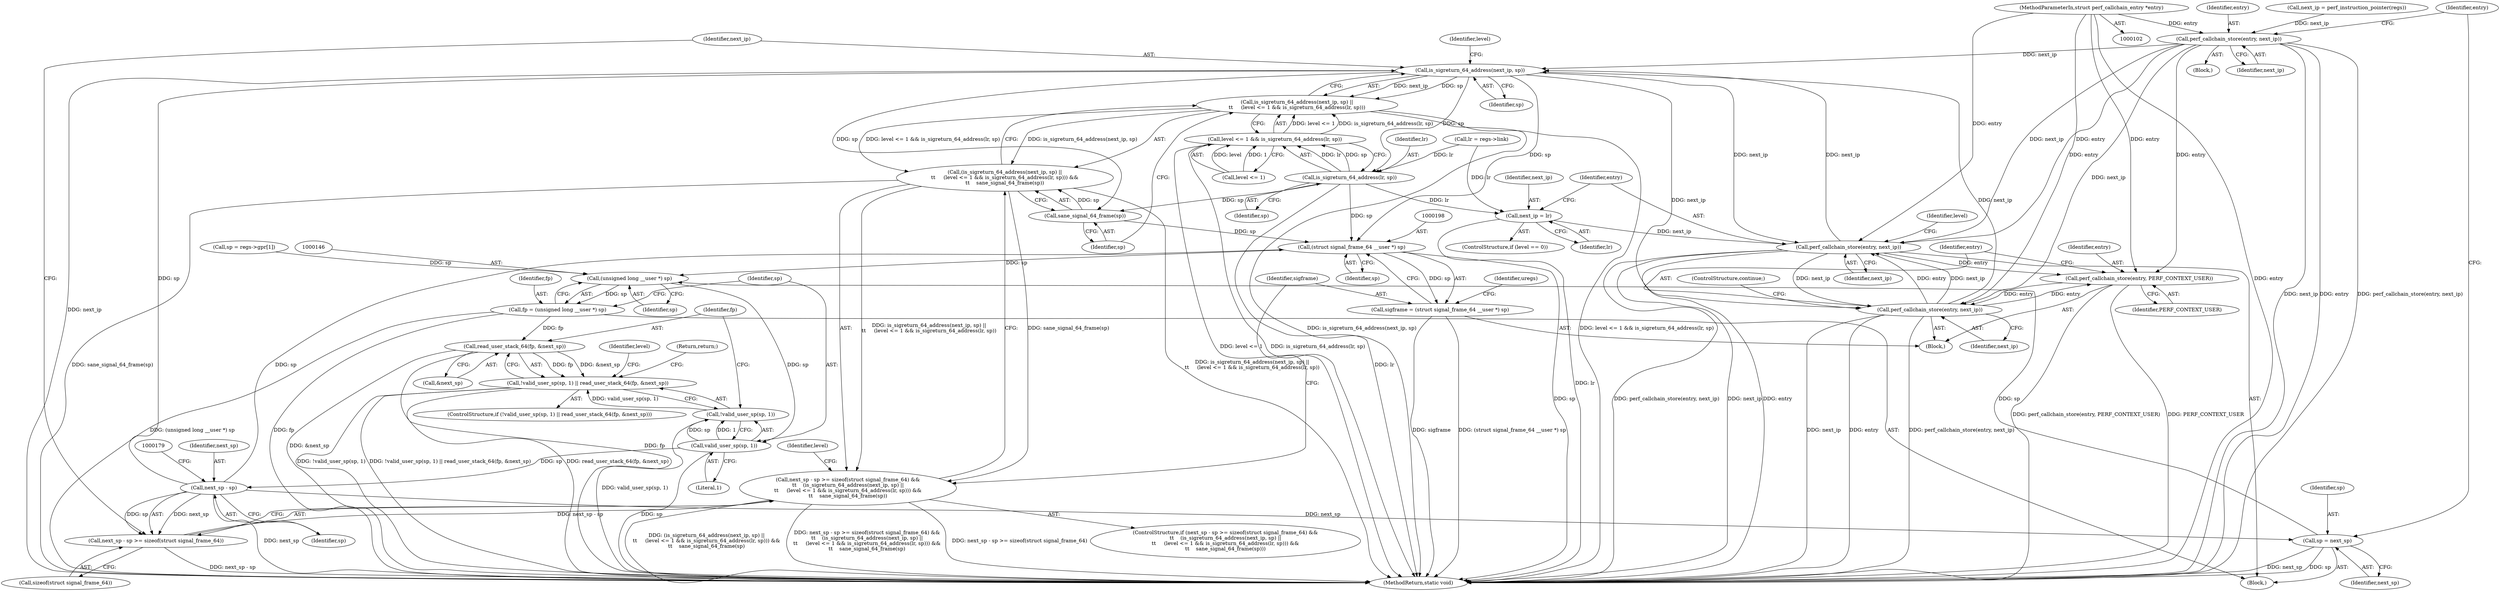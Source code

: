 digraph "0_linux_9a5cbce421a283e6aea3c4007f141735bf9da8c3@pointer" {
"1000103" [label="(MethodParameterIn,struct perf_callchain_entry *entry)"];
"1000133" [label="(Call,perf_callchain_store(entry, next_ip))"];
"1000182" [label="(Call,is_sigreturn_64_address(next_ip, sp))"];
"1000181" [label="(Call,is_sigreturn_64_address(next_ip, sp) ||\n\t\t     (level <= 1 && is_sigreturn_64_address(lr, sp)))"];
"1000180" [label="(Call,(is_sigreturn_64_address(next_ip, sp) ||\n\t\t     (level <= 1 && is_sigreturn_64_address(lr, sp))) &&\n\t\t    sane_signal_64_frame(sp))"];
"1000173" [label="(Call,next_sp - sp >= sizeof(struct signal_frame_64) &&\n\t\t    (is_sigreturn_64_address(next_ip, sp) ||\n\t\t     (level <= 1 && is_sigreturn_64_address(lr, sp))) &&\n\t\t    sane_signal_64_frame(sp))"];
"1000189" [label="(Call,is_sigreturn_64_address(lr, sp))"];
"1000185" [label="(Call,level <= 1 && is_sigreturn_64_address(lr, sp))"];
"1000192" [label="(Call,sane_signal_64_frame(sp))"];
"1000197" [label="(Call,(struct signal_frame_64 __user *) sp)"];
"1000145" [label="(Call,(unsigned long __user *) sp)"];
"1000143" [label="(Call,fp = (unsigned long __user *) sp)"];
"1000154" [label="(Call,read_user_stack_64(fp, &next_sp))"];
"1000149" [label="(Call,!valid_user_sp(sp, 1) || read_user_stack_64(fp, &next_sp))"];
"1000151" [label="(Call,valid_user_sp(sp, 1))"];
"1000150" [label="(Call,!valid_user_sp(sp, 1))"];
"1000175" [label="(Call,next_sp - sp)"];
"1000174" [label="(Call,next_sp - sp >= sizeof(struct signal_frame_64))"];
"1000256" [label="(Call,sp = next_sp)"];
"1000195" [label="(Call,sigframe = (struct signal_frame_64 __user *) sp)"];
"1000248" [label="(Call,next_ip = lr)"];
"1000251" [label="(Call,perf_callchain_store(entry, next_ip))"];
"1000237" [label="(Call,perf_callchain_store(entry, PERF_CONTEXT_USER))"];
"1000240" [label="(Call,perf_callchain_store(entry, next_ip))"];
"1000193" [label="(Identifier,sp)"];
"1000199" [label="(Identifier,sp)"];
"1000142" [label="(Block,)"];
"1000253" [label="(Identifier,next_ip)"];
"1000255" [label="(Identifier,level)"];
"1000183" [label="(Identifier,next_ip)"];
"1000175" [label="(Call,next_sp - sp)"];
"1000139" [label="(Identifier,entry)"];
"1000149" [label="(Call,!valid_user_sp(sp, 1) || read_user_stack_64(fp, &next_sp))"];
"1000246" [label="(Identifier,level)"];
"1000158" [label="(Return,return;)"];
"1000251" [label="(Call,perf_callchain_store(entry, next_ip))"];
"1000243" [label="(ControlStructure,continue;)"];
"1000244" [label="(ControlStructure,if (level == 0))"];
"1000172" [label="(ControlStructure,if (next_sp - sp >= sizeof(struct signal_frame_64) &&\n\t\t    (is_sigreturn_64_address(next_ip, sp) ||\n\t\t     (level <= 1 && is_sigreturn_64_address(lr, sp))) &&\n\t\t    sane_signal_64_frame(sp)))"];
"1000162" [label="(Identifier,level)"];
"1000105" [label="(Block,)"];
"1000258" [label="(Identifier,next_sp)"];
"1000156" [label="(Call,&next_sp)"];
"1000201" [label="(Identifier,uregs)"];
"1000103" [label="(MethodParameterIn,struct perf_callchain_entry *entry)"];
"1000180" [label="(Call,(is_sigreturn_64_address(next_ip, sp) ||\n\t\t     (level <= 1 && is_sigreturn_64_address(lr, sp))) &&\n\t\t    sane_signal_64_frame(sp))"];
"1000143" [label="(Call,fp = (unsigned long __user *) sp)"];
"1000134" [label="(Identifier,entry)"];
"1000256" [label="(Call,sp = next_sp)"];
"1000249" [label="(Identifier,next_ip)"];
"1000155" [label="(Identifier,fp)"];
"1000173" [label="(Call,next_sp - sp >= sizeof(struct signal_frame_64) &&\n\t\t    (is_sigreturn_64_address(next_ip, sp) ||\n\t\t     (level <= 1 && is_sigreturn_64_address(lr, sp))) &&\n\t\t    sane_signal_64_frame(sp))"];
"1000144" [label="(Identifier,fp)"];
"1000189" [label="(Call,is_sigreturn_64_address(lr, sp))"];
"1000240" [label="(Call,perf_callchain_store(entry, next_ip))"];
"1000237" [label="(Call,perf_callchain_store(entry, PERF_CONTEXT_USER))"];
"1000126" [label="(Call,sp = regs->gpr[1])"];
"1000153" [label="(Literal,1)"];
"1000186" [label="(Call,level <= 1)"];
"1000117" [label="(Call,next_ip = perf_instruction_pointer(regs))"];
"1000185" [label="(Call,level <= 1 && is_sigreturn_64_address(lr, sp))"];
"1000174" [label="(Call,next_sp - sp >= sizeof(struct signal_frame_64))"];
"1000147" [label="(Identifier,sp)"];
"1000150" [label="(Call,!valid_user_sp(sp, 1))"];
"1000176" [label="(Identifier,next_sp)"];
"1000252" [label="(Identifier,entry)"];
"1000241" [label="(Identifier,entry)"];
"1000135" [label="(Identifier,next_ip)"];
"1000181" [label="(Call,is_sigreturn_64_address(next_ip, sp) ||\n\t\t     (level <= 1 && is_sigreturn_64_address(lr, sp)))"];
"1000248" [label="(Call,next_ip = lr)"];
"1000242" [label="(Identifier,next_ip)"];
"1000133" [label="(Call,perf_callchain_store(entry, next_ip))"];
"1000187" [label="(Identifier,level)"];
"1000192" [label="(Call,sane_signal_64_frame(sp))"];
"1000184" [label="(Identifier,sp)"];
"1000196" [label="(Identifier,sigframe)"];
"1000191" [label="(Identifier,sp)"];
"1000194" [label="(Block,)"];
"1000190" [label="(Identifier,lr)"];
"1000259" [label="(MethodReturn,static void)"];
"1000152" [label="(Identifier,sp)"];
"1000177" [label="(Identifier,sp)"];
"1000178" [label="(Call,sizeof(struct signal_frame_64))"];
"1000238" [label="(Identifier,entry)"];
"1000257" [label="(Identifier,sp)"];
"1000250" [label="(Identifier,lr)"];
"1000182" [label="(Call,is_sigreturn_64_address(next_ip, sp))"];
"1000197" [label="(Call,(struct signal_frame_64 __user *) sp)"];
"1000121" [label="(Call,lr = regs->link)"];
"1000195" [label="(Call,sigframe = (struct signal_frame_64 __user *) sp)"];
"1000148" [label="(ControlStructure,if (!valid_user_sp(sp, 1) || read_user_stack_64(fp, &next_sp)))"];
"1000154" [label="(Call,read_user_stack_64(fp, &next_sp))"];
"1000239" [label="(Identifier,PERF_CONTEXT_USER)"];
"1000145" [label="(Call,(unsigned long __user *) sp)"];
"1000151" [label="(Call,valid_user_sp(sp, 1))"];
"1000103" -> "1000102"  [label="AST: "];
"1000103" -> "1000259"  [label="DDG: entry"];
"1000103" -> "1000133"  [label="DDG: entry"];
"1000103" -> "1000237"  [label="DDG: entry"];
"1000103" -> "1000240"  [label="DDG: entry"];
"1000103" -> "1000251"  [label="DDG: entry"];
"1000133" -> "1000105"  [label="AST: "];
"1000133" -> "1000135"  [label="CFG: "];
"1000134" -> "1000133"  [label="AST: "];
"1000135" -> "1000133"  [label="AST: "];
"1000139" -> "1000133"  [label="CFG: "];
"1000133" -> "1000259"  [label="DDG: entry"];
"1000133" -> "1000259"  [label="DDG: perf_callchain_store(entry, next_ip)"];
"1000133" -> "1000259"  [label="DDG: next_ip"];
"1000117" -> "1000133"  [label="DDG: next_ip"];
"1000133" -> "1000182"  [label="DDG: next_ip"];
"1000133" -> "1000237"  [label="DDG: entry"];
"1000133" -> "1000240"  [label="DDG: next_ip"];
"1000133" -> "1000251"  [label="DDG: entry"];
"1000133" -> "1000251"  [label="DDG: next_ip"];
"1000182" -> "1000181"  [label="AST: "];
"1000182" -> "1000184"  [label="CFG: "];
"1000183" -> "1000182"  [label="AST: "];
"1000184" -> "1000182"  [label="AST: "];
"1000187" -> "1000182"  [label="CFG: "];
"1000181" -> "1000182"  [label="CFG: "];
"1000182" -> "1000259"  [label="DDG: next_ip"];
"1000182" -> "1000181"  [label="DDG: next_ip"];
"1000182" -> "1000181"  [label="DDG: sp"];
"1000251" -> "1000182"  [label="DDG: next_ip"];
"1000240" -> "1000182"  [label="DDG: next_ip"];
"1000175" -> "1000182"  [label="DDG: sp"];
"1000182" -> "1000189"  [label="DDG: sp"];
"1000182" -> "1000192"  [label="DDG: sp"];
"1000182" -> "1000197"  [label="DDG: sp"];
"1000182" -> "1000240"  [label="DDG: next_ip"];
"1000182" -> "1000251"  [label="DDG: next_ip"];
"1000181" -> "1000180"  [label="AST: "];
"1000181" -> "1000185"  [label="CFG: "];
"1000185" -> "1000181"  [label="AST: "];
"1000193" -> "1000181"  [label="CFG: "];
"1000180" -> "1000181"  [label="CFG: "];
"1000181" -> "1000259"  [label="DDG: level <= 1 && is_sigreturn_64_address(lr, sp)"];
"1000181" -> "1000259"  [label="DDG: is_sigreturn_64_address(next_ip, sp)"];
"1000181" -> "1000180"  [label="DDG: is_sigreturn_64_address(next_ip, sp)"];
"1000181" -> "1000180"  [label="DDG: level <= 1 && is_sigreturn_64_address(lr, sp)"];
"1000185" -> "1000181"  [label="DDG: level <= 1"];
"1000185" -> "1000181"  [label="DDG: is_sigreturn_64_address(lr, sp)"];
"1000180" -> "1000173"  [label="AST: "];
"1000180" -> "1000192"  [label="CFG: "];
"1000192" -> "1000180"  [label="AST: "];
"1000173" -> "1000180"  [label="CFG: "];
"1000180" -> "1000259"  [label="DDG: is_sigreturn_64_address(next_ip, sp) ||\n\t\t     (level <= 1 && is_sigreturn_64_address(lr, sp))"];
"1000180" -> "1000259"  [label="DDG: sane_signal_64_frame(sp)"];
"1000180" -> "1000173"  [label="DDG: is_sigreturn_64_address(next_ip, sp) ||\n\t\t     (level <= 1 && is_sigreturn_64_address(lr, sp))"];
"1000180" -> "1000173"  [label="DDG: sane_signal_64_frame(sp)"];
"1000192" -> "1000180"  [label="DDG: sp"];
"1000173" -> "1000172"  [label="AST: "];
"1000173" -> "1000174"  [label="CFG: "];
"1000174" -> "1000173"  [label="AST: "];
"1000196" -> "1000173"  [label="CFG: "];
"1000246" -> "1000173"  [label="CFG: "];
"1000173" -> "1000259"  [label="DDG: (is_sigreturn_64_address(next_ip, sp) ||\n\t\t     (level <= 1 && is_sigreturn_64_address(lr, sp))) &&\n\t\t    sane_signal_64_frame(sp)"];
"1000173" -> "1000259"  [label="DDG: next_sp - sp >= sizeof(struct signal_frame_64) &&\n\t\t    (is_sigreturn_64_address(next_ip, sp) ||\n\t\t     (level <= 1 && is_sigreturn_64_address(lr, sp))) &&\n\t\t    sane_signal_64_frame(sp)"];
"1000173" -> "1000259"  [label="DDG: next_sp - sp >= sizeof(struct signal_frame_64)"];
"1000174" -> "1000173"  [label="DDG: next_sp - sp"];
"1000189" -> "1000185"  [label="AST: "];
"1000189" -> "1000191"  [label="CFG: "];
"1000190" -> "1000189"  [label="AST: "];
"1000191" -> "1000189"  [label="AST: "];
"1000185" -> "1000189"  [label="CFG: "];
"1000189" -> "1000259"  [label="DDG: lr"];
"1000189" -> "1000185"  [label="DDG: lr"];
"1000189" -> "1000185"  [label="DDG: sp"];
"1000121" -> "1000189"  [label="DDG: lr"];
"1000189" -> "1000192"  [label="DDG: sp"];
"1000189" -> "1000197"  [label="DDG: sp"];
"1000189" -> "1000248"  [label="DDG: lr"];
"1000185" -> "1000186"  [label="CFG: "];
"1000186" -> "1000185"  [label="AST: "];
"1000185" -> "1000259"  [label="DDG: level <= 1"];
"1000185" -> "1000259"  [label="DDG: is_sigreturn_64_address(lr, sp)"];
"1000186" -> "1000185"  [label="DDG: level"];
"1000186" -> "1000185"  [label="DDG: 1"];
"1000192" -> "1000193"  [label="CFG: "];
"1000193" -> "1000192"  [label="AST: "];
"1000192" -> "1000197"  [label="DDG: sp"];
"1000197" -> "1000195"  [label="AST: "];
"1000197" -> "1000199"  [label="CFG: "];
"1000198" -> "1000197"  [label="AST: "];
"1000199" -> "1000197"  [label="AST: "];
"1000195" -> "1000197"  [label="CFG: "];
"1000197" -> "1000259"  [label="DDG: sp"];
"1000197" -> "1000145"  [label="DDG: sp"];
"1000197" -> "1000195"  [label="DDG: sp"];
"1000175" -> "1000197"  [label="DDG: sp"];
"1000145" -> "1000143"  [label="AST: "];
"1000145" -> "1000147"  [label="CFG: "];
"1000146" -> "1000145"  [label="AST: "];
"1000147" -> "1000145"  [label="AST: "];
"1000143" -> "1000145"  [label="CFG: "];
"1000145" -> "1000143"  [label="DDG: sp"];
"1000126" -> "1000145"  [label="DDG: sp"];
"1000256" -> "1000145"  [label="DDG: sp"];
"1000145" -> "1000151"  [label="DDG: sp"];
"1000143" -> "1000142"  [label="AST: "];
"1000144" -> "1000143"  [label="AST: "];
"1000152" -> "1000143"  [label="CFG: "];
"1000143" -> "1000259"  [label="DDG: fp"];
"1000143" -> "1000259"  [label="DDG: (unsigned long __user *) sp"];
"1000143" -> "1000154"  [label="DDG: fp"];
"1000154" -> "1000149"  [label="AST: "];
"1000154" -> "1000156"  [label="CFG: "];
"1000155" -> "1000154"  [label="AST: "];
"1000156" -> "1000154"  [label="AST: "];
"1000149" -> "1000154"  [label="CFG: "];
"1000154" -> "1000259"  [label="DDG: fp"];
"1000154" -> "1000259"  [label="DDG: &next_sp"];
"1000154" -> "1000149"  [label="DDG: fp"];
"1000154" -> "1000149"  [label="DDG: &next_sp"];
"1000149" -> "1000148"  [label="AST: "];
"1000149" -> "1000150"  [label="CFG: "];
"1000150" -> "1000149"  [label="AST: "];
"1000158" -> "1000149"  [label="CFG: "];
"1000162" -> "1000149"  [label="CFG: "];
"1000149" -> "1000259"  [label="DDG: !valid_user_sp(sp, 1) || read_user_stack_64(fp, &next_sp)"];
"1000149" -> "1000259"  [label="DDG: read_user_stack_64(fp, &next_sp)"];
"1000149" -> "1000259"  [label="DDG: !valid_user_sp(sp, 1)"];
"1000150" -> "1000149"  [label="DDG: valid_user_sp(sp, 1)"];
"1000151" -> "1000150"  [label="AST: "];
"1000151" -> "1000153"  [label="CFG: "];
"1000152" -> "1000151"  [label="AST: "];
"1000153" -> "1000151"  [label="AST: "];
"1000150" -> "1000151"  [label="CFG: "];
"1000151" -> "1000259"  [label="DDG: sp"];
"1000151" -> "1000150"  [label="DDG: sp"];
"1000151" -> "1000150"  [label="DDG: 1"];
"1000151" -> "1000175"  [label="DDG: sp"];
"1000155" -> "1000150"  [label="CFG: "];
"1000150" -> "1000259"  [label="DDG: valid_user_sp(sp, 1)"];
"1000175" -> "1000174"  [label="AST: "];
"1000175" -> "1000177"  [label="CFG: "];
"1000176" -> "1000175"  [label="AST: "];
"1000177" -> "1000175"  [label="AST: "];
"1000179" -> "1000175"  [label="CFG: "];
"1000175" -> "1000259"  [label="DDG: next_sp"];
"1000175" -> "1000174"  [label="DDG: next_sp"];
"1000175" -> "1000174"  [label="DDG: sp"];
"1000175" -> "1000256"  [label="DDG: next_sp"];
"1000174" -> "1000178"  [label="CFG: "];
"1000178" -> "1000174"  [label="AST: "];
"1000183" -> "1000174"  [label="CFG: "];
"1000174" -> "1000259"  [label="DDG: next_sp - sp"];
"1000256" -> "1000142"  [label="AST: "];
"1000256" -> "1000258"  [label="CFG: "];
"1000257" -> "1000256"  [label="AST: "];
"1000258" -> "1000256"  [label="AST: "];
"1000139" -> "1000256"  [label="CFG: "];
"1000256" -> "1000259"  [label="DDG: next_sp"];
"1000256" -> "1000259"  [label="DDG: sp"];
"1000195" -> "1000194"  [label="AST: "];
"1000196" -> "1000195"  [label="AST: "];
"1000201" -> "1000195"  [label="CFG: "];
"1000195" -> "1000259"  [label="DDG: (struct signal_frame_64 __user *) sp"];
"1000195" -> "1000259"  [label="DDG: sigframe"];
"1000248" -> "1000244"  [label="AST: "];
"1000248" -> "1000250"  [label="CFG: "];
"1000249" -> "1000248"  [label="AST: "];
"1000250" -> "1000248"  [label="AST: "];
"1000252" -> "1000248"  [label="CFG: "];
"1000248" -> "1000259"  [label="DDG: lr"];
"1000121" -> "1000248"  [label="DDG: lr"];
"1000248" -> "1000251"  [label="DDG: next_ip"];
"1000251" -> "1000142"  [label="AST: "];
"1000251" -> "1000253"  [label="CFG: "];
"1000252" -> "1000251"  [label="AST: "];
"1000253" -> "1000251"  [label="AST: "];
"1000255" -> "1000251"  [label="CFG: "];
"1000251" -> "1000259"  [label="DDG: perf_callchain_store(entry, next_ip)"];
"1000251" -> "1000259"  [label="DDG: next_ip"];
"1000251" -> "1000259"  [label="DDG: entry"];
"1000251" -> "1000237"  [label="DDG: entry"];
"1000251" -> "1000240"  [label="DDG: next_ip"];
"1000240" -> "1000251"  [label="DDG: entry"];
"1000240" -> "1000251"  [label="DDG: next_ip"];
"1000237" -> "1000194"  [label="AST: "];
"1000237" -> "1000239"  [label="CFG: "];
"1000238" -> "1000237"  [label="AST: "];
"1000239" -> "1000237"  [label="AST: "];
"1000241" -> "1000237"  [label="CFG: "];
"1000237" -> "1000259"  [label="DDG: perf_callchain_store(entry, PERF_CONTEXT_USER)"];
"1000237" -> "1000259"  [label="DDG: PERF_CONTEXT_USER"];
"1000240" -> "1000237"  [label="DDG: entry"];
"1000237" -> "1000240"  [label="DDG: entry"];
"1000240" -> "1000194"  [label="AST: "];
"1000240" -> "1000242"  [label="CFG: "];
"1000241" -> "1000240"  [label="AST: "];
"1000242" -> "1000240"  [label="AST: "];
"1000243" -> "1000240"  [label="CFG: "];
"1000240" -> "1000259"  [label="DDG: perf_callchain_store(entry, next_ip)"];
"1000240" -> "1000259"  [label="DDG: next_ip"];
"1000240" -> "1000259"  [label="DDG: entry"];
}
